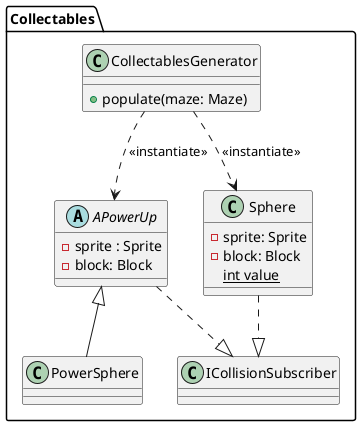 @startuml
package Collectables {
  abstract class APowerUp {
   - sprite : Sprite
   - block: Block
  }
  APowerUp ..|> ICollisionSubscriber
  ' TODO: a PowerSphere has a time duration
  APowerUp <|-- PowerSphere

  class Sphere {
   - sprite: Sprite
   - block: Block
   {static} int value /' it should be 10 according to PRD '/
  }
  Sphere ..|> ICollisionSubscriber

  class CollectablesGenerator {
    + populate(maze: Maze)
  }
  CollectablesGenerator ..> APowerUp: <<instantiate>>
  CollectablesGenerator ..> Sphere: <<instantiate>>
}
@enduml

